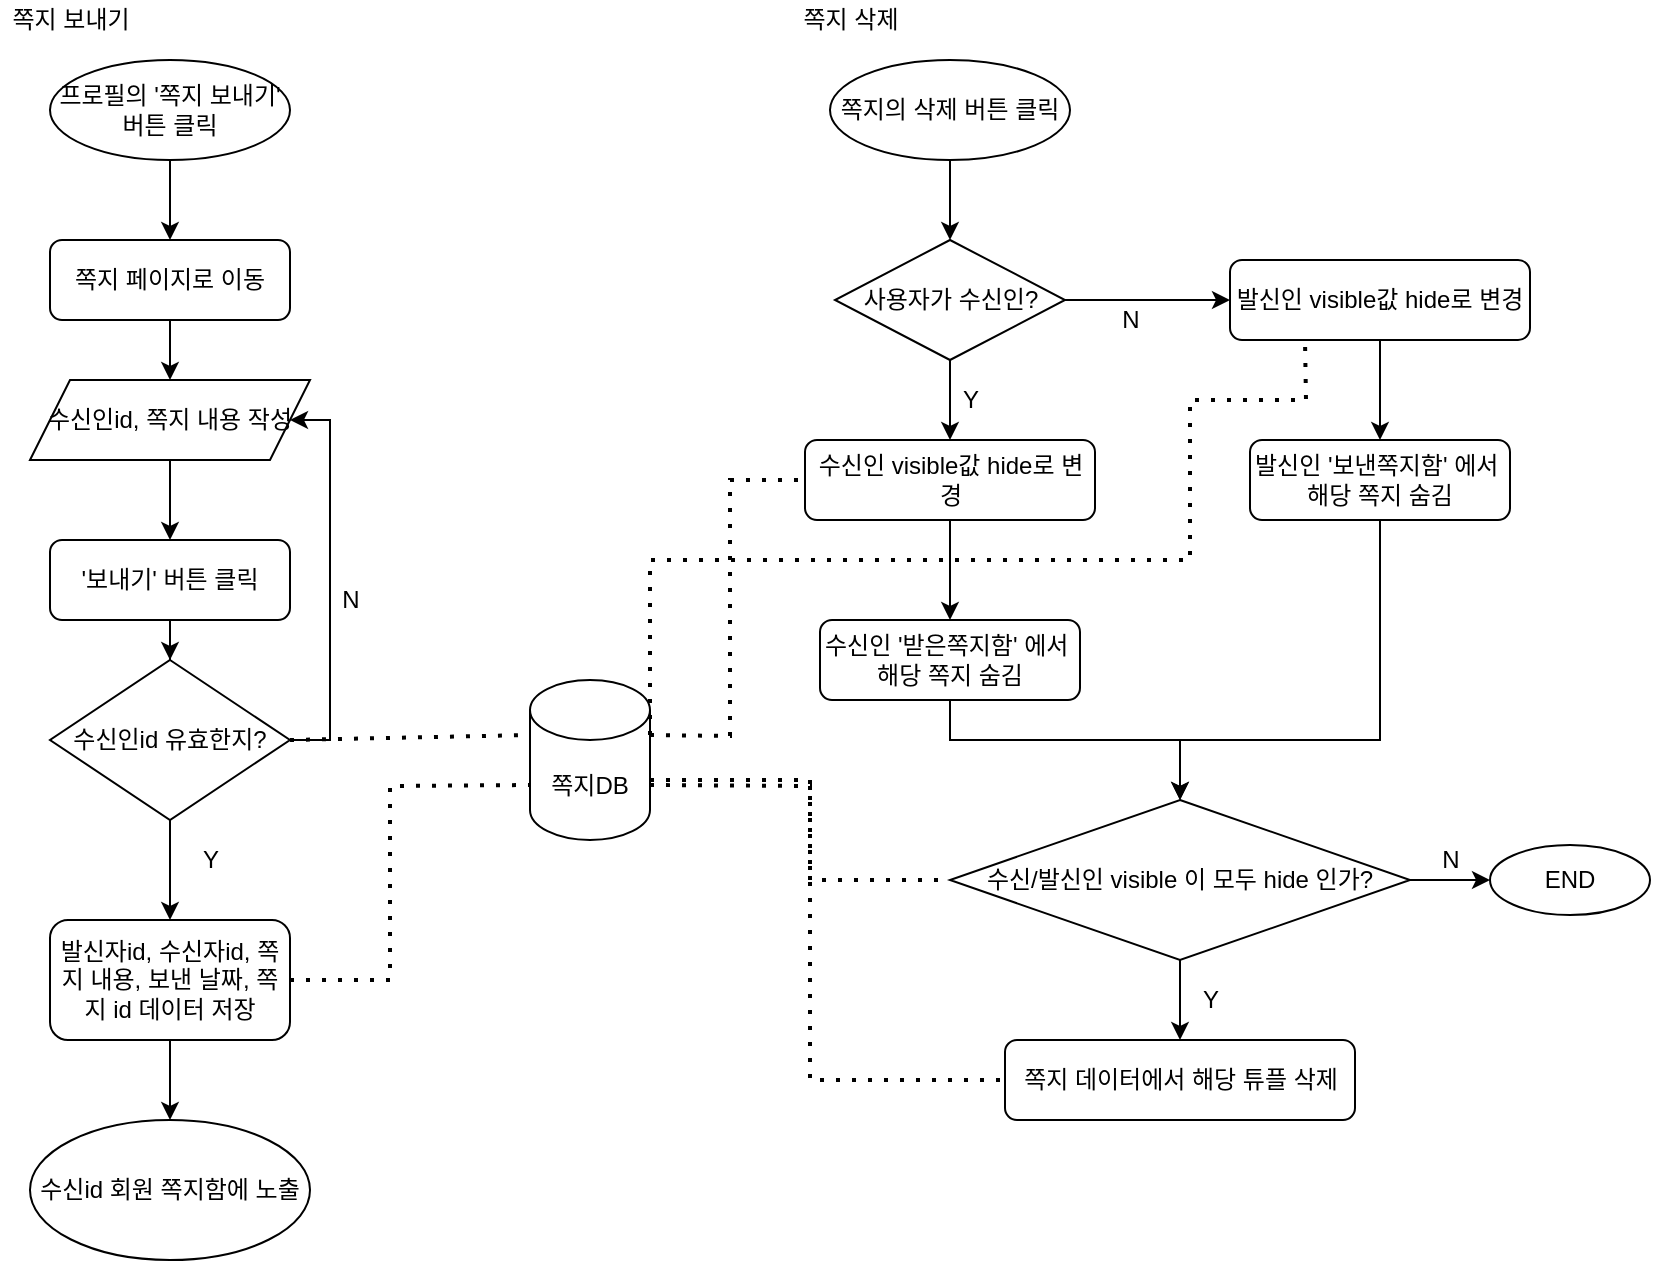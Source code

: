 <mxfile version="17.4.0" type="github">
  <diagram id="C5RBs43oDa-KdzZeNtuy" name="Page-1">
    <mxGraphModel dx="1880" dy="1003" grid="1" gridSize="10" guides="1" tooltips="1" connect="1" arrows="1" fold="1" page="1" pageScale="1" pageWidth="827" pageHeight="1169" math="0" shadow="0">
      <root>
        <mxCell id="WIyWlLk6GJQsqaUBKTNV-0" />
        <mxCell id="WIyWlLk6GJQsqaUBKTNV-1" parent="WIyWlLk6GJQsqaUBKTNV-0" />
        <mxCell id="W3eOEcxpsYYre6jAI6W5-11" style="edgeStyle=orthogonalEdgeStyle;rounded=0;orthogonalLoop=1;jettySize=auto;html=1;exitX=0.5;exitY=1;exitDx=0;exitDy=0;entryX=0.5;entryY=0;entryDx=0;entryDy=0;" parent="WIyWlLk6GJQsqaUBKTNV-1" source="WIyWlLk6GJQsqaUBKTNV-3" target="W3eOEcxpsYYre6jAI6W5-9" edge="1">
          <mxGeometry relative="1" as="geometry" />
        </mxCell>
        <mxCell id="WIyWlLk6GJQsqaUBKTNV-3" value="쪽지 페이지로 이동" style="rounded=1;whiteSpace=wrap;html=1;fontSize=12;glass=0;strokeWidth=1;shadow=0;" parent="WIyWlLk6GJQsqaUBKTNV-1" vertex="1">
          <mxGeometry x="80" y="130" width="120" height="40" as="geometry" />
        </mxCell>
        <mxCell id="W3eOEcxpsYYre6jAI6W5-2" style="edgeStyle=orthogonalEdgeStyle;rounded=0;orthogonalLoop=1;jettySize=auto;html=1;entryX=0.5;entryY=0;entryDx=0;entryDy=0;" parent="WIyWlLk6GJQsqaUBKTNV-1" source="W3eOEcxpsYYre6jAI6W5-0" target="WIyWlLk6GJQsqaUBKTNV-3" edge="1">
          <mxGeometry relative="1" as="geometry" />
        </mxCell>
        <mxCell id="W3eOEcxpsYYre6jAI6W5-0" value="프로필의 &#39;쪽지 보내기&#39; 버튼 클릭" style="ellipse;whiteSpace=wrap;html=1;" parent="WIyWlLk6GJQsqaUBKTNV-1" vertex="1">
          <mxGeometry x="80" y="40" width="120" height="50" as="geometry" />
        </mxCell>
        <mxCell id="W3eOEcxpsYYre6jAI6W5-14" style="edgeStyle=orthogonalEdgeStyle;rounded=0;orthogonalLoop=1;jettySize=auto;html=1;" parent="WIyWlLk6GJQsqaUBKTNV-1" source="W3eOEcxpsYYre6jAI6W5-4" target="W3eOEcxpsYYre6jAI6W5-13" edge="1">
          <mxGeometry relative="1" as="geometry" />
        </mxCell>
        <mxCell id="W3eOEcxpsYYre6jAI6W5-4" value="&#39;보내기&#39; 버튼 클릭" style="rounded=1;whiteSpace=wrap;html=1;" parent="WIyWlLk6GJQsqaUBKTNV-1" vertex="1">
          <mxGeometry x="80" y="280" width="120" height="40" as="geometry" />
        </mxCell>
        <mxCell id="W3eOEcxpsYYre6jAI6W5-20" style="edgeStyle=orthogonalEdgeStyle;rounded=0;orthogonalLoop=1;jettySize=auto;html=1;entryX=0.5;entryY=0;entryDx=0;entryDy=0;" parent="WIyWlLk6GJQsqaUBKTNV-1" source="W3eOEcxpsYYre6jAI6W5-7" target="W3eOEcxpsYYre6jAI6W5-19" edge="1">
          <mxGeometry relative="1" as="geometry" />
        </mxCell>
        <mxCell id="W3eOEcxpsYYre6jAI6W5-7" value="발신자id, 수신자id, 쪽지 내용, 보낸 날짜, 쪽지 id 데이터 저장" style="rounded=1;whiteSpace=wrap;html=1;" parent="WIyWlLk6GJQsqaUBKTNV-1" vertex="1">
          <mxGeometry x="80" y="470" width="120" height="60" as="geometry" />
        </mxCell>
        <mxCell id="W3eOEcxpsYYre6jAI6W5-12" style="edgeStyle=orthogonalEdgeStyle;rounded=0;orthogonalLoop=1;jettySize=auto;html=1;entryX=0.5;entryY=0;entryDx=0;entryDy=0;" parent="WIyWlLk6GJQsqaUBKTNV-1" source="W3eOEcxpsYYre6jAI6W5-9" target="W3eOEcxpsYYre6jAI6W5-4" edge="1">
          <mxGeometry relative="1" as="geometry" />
        </mxCell>
        <mxCell id="W3eOEcxpsYYre6jAI6W5-9" value="수신인id, 쪽지 내용 작성" style="shape=parallelogram;perimeter=parallelogramPerimeter;whiteSpace=wrap;html=1;fixedSize=1;" parent="WIyWlLk6GJQsqaUBKTNV-1" vertex="1">
          <mxGeometry x="70" y="200" width="140" height="40" as="geometry" />
        </mxCell>
        <mxCell id="W3eOEcxpsYYre6jAI6W5-15" style="edgeStyle=orthogonalEdgeStyle;rounded=0;orthogonalLoop=1;jettySize=auto;html=1;entryX=0.5;entryY=0;entryDx=0;entryDy=0;" parent="WIyWlLk6GJQsqaUBKTNV-1" source="W3eOEcxpsYYre6jAI6W5-13" target="W3eOEcxpsYYre6jAI6W5-7" edge="1">
          <mxGeometry relative="1" as="geometry" />
        </mxCell>
        <mxCell id="W3eOEcxpsYYre6jAI6W5-16" style="edgeStyle=orthogonalEdgeStyle;rounded=0;orthogonalLoop=1;jettySize=auto;html=1;exitX=1;exitY=0.5;exitDx=0;exitDy=0;entryX=1;entryY=0.5;entryDx=0;entryDy=0;" parent="WIyWlLk6GJQsqaUBKTNV-1" source="W3eOEcxpsYYre6jAI6W5-13" target="W3eOEcxpsYYre6jAI6W5-9" edge="1">
          <mxGeometry relative="1" as="geometry">
            <Array as="points">
              <mxPoint x="220" y="380" />
              <mxPoint x="220" y="220" />
            </Array>
          </mxGeometry>
        </mxCell>
        <mxCell id="W3eOEcxpsYYre6jAI6W5-13" value="수신인id 유효한지?" style="rhombus;whiteSpace=wrap;html=1;" parent="WIyWlLk6GJQsqaUBKTNV-1" vertex="1">
          <mxGeometry x="80" y="340" width="120" height="80" as="geometry" />
        </mxCell>
        <mxCell id="W3eOEcxpsYYre6jAI6W5-17" value="Y" style="text;html=1;align=center;verticalAlign=middle;resizable=0;points=[];autosize=1;strokeColor=none;fillColor=none;" parent="WIyWlLk6GJQsqaUBKTNV-1" vertex="1">
          <mxGeometry x="150" y="430" width="20" height="20" as="geometry" />
        </mxCell>
        <mxCell id="W3eOEcxpsYYre6jAI6W5-18" value="N" style="text;html=1;align=center;verticalAlign=middle;resizable=0;points=[];autosize=1;strokeColor=none;fillColor=none;" parent="WIyWlLk6GJQsqaUBKTNV-1" vertex="1">
          <mxGeometry x="220" y="300" width="20" height="20" as="geometry" />
        </mxCell>
        <mxCell id="W3eOEcxpsYYre6jAI6W5-19" value="수신id 회원 쪽지함에 노출" style="ellipse;whiteSpace=wrap;html=1;" parent="WIyWlLk6GJQsqaUBKTNV-1" vertex="1">
          <mxGeometry x="70" y="570" width="140" height="70" as="geometry" />
        </mxCell>
        <mxCell id="W3eOEcxpsYYre6jAI6W5-28" style="edgeStyle=orthogonalEdgeStyle;rounded=0;orthogonalLoop=1;jettySize=auto;html=1;entryX=0.5;entryY=0;entryDx=0;entryDy=0;" parent="WIyWlLk6GJQsqaUBKTNV-1" source="W3eOEcxpsYYre6jAI6W5-21" target="W3eOEcxpsYYre6jAI6W5-22" edge="1">
          <mxGeometry relative="1" as="geometry" />
        </mxCell>
        <mxCell id="W3eOEcxpsYYre6jAI6W5-21" value="쪽지의 삭제 버튼 클릭" style="ellipse;whiteSpace=wrap;html=1;" parent="WIyWlLk6GJQsqaUBKTNV-1" vertex="1">
          <mxGeometry x="470" y="40" width="120" height="50" as="geometry" />
        </mxCell>
        <mxCell id="W3eOEcxpsYYre6jAI6W5-29" style="edgeStyle=orthogonalEdgeStyle;rounded=0;orthogonalLoop=1;jettySize=auto;html=1;entryX=0.5;entryY=0;entryDx=0;entryDy=0;" parent="WIyWlLk6GJQsqaUBKTNV-1" source="W3eOEcxpsYYre6jAI6W5-22" target="W3eOEcxpsYYre6jAI6W5-24" edge="1">
          <mxGeometry relative="1" as="geometry" />
        </mxCell>
        <mxCell id="W3eOEcxpsYYre6jAI6W5-30" style="edgeStyle=orthogonalEdgeStyle;rounded=0;orthogonalLoop=1;jettySize=auto;html=1;entryX=0;entryY=0.5;entryDx=0;entryDy=0;" parent="WIyWlLk6GJQsqaUBKTNV-1" source="W3eOEcxpsYYre6jAI6W5-22" target="W3eOEcxpsYYre6jAI6W5-26" edge="1">
          <mxGeometry relative="1" as="geometry" />
        </mxCell>
        <mxCell id="W3eOEcxpsYYre6jAI6W5-22" value="사용자가 수신인?" style="rhombus;whiteSpace=wrap;html=1;" parent="WIyWlLk6GJQsqaUBKTNV-1" vertex="1">
          <mxGeometry x="472.5" y="130" width="115" height="60" as="geometry" />
        </mxCell>
        <mxCell id="W3eOEcxpsYYre6jAI6W5-32" style="edgeStyle=orthogonalEdgeStyle;rounded=0;orthogonalLoop=1;jettySize=auto;html=1;entryX=0.5;entryY=0;entryDx=0;entryDy=0;" parent="WIyWlLk6GJQsqaUBKTNV-1" source="W3eOEcxpsYYre6jAI6W5-24" target="W3eOEcxpsYYre6jAI6W5-25" edge="1">
          <mxGeometry relative="1" as="geometry" />
        </mxCell>
        <mxCell id="W3eOEcxpsYYre6jAI6W5-24" value="수신인 visible값 hide로 변경" style="rounded=1;whiteSpace=wrap;html=1;" parent="WIyWlLk6GJQsqaUBKTNV-1" vertex="1">
          <mxGeometry x="457.5" y="230" width="145" height="40" as="geometry" />
        </mxCell>
        <mxCell id="W3eOEcxpsYYre6jAI6W5-39" style="edgeStyle=orthogonalEdgeStyle;rounded=0;orthogonalLoop=1;jettySize=auto;html=1;entryX=0.5;entryY=0;entryDx=0;entryDy=0;" parent="WIyWlLk6GJQsqaUBKTNV-1" source="W3eOEcxpsYYre6jAI6W5-25" target="W3eOEcxpsYYre6jAI6W5-36" edge="1">
          <mxGeometry relative="1" as="geometry">
            <Array as="points">
              <mxPoint x="530" y="380" />
              <mxPoint x="645" y="380" />
            </Array>
          </mxGeometry>
        </mxCell>
        <mxCell id="W3eOEcxpsYYre6jAI6W5-25" value="수신인 &#39;받은쪽지함&#39; 에서&amp;nbsp; 해당 쪽지 숨김" style="rounded=1;whiteSpace=wrap;html=1;" parent="WIyWlLk6GJQsqaUBKTNV-1" vertex="1">
          <mxGeometry x="465" y="320" width="130" height="40" as="geometry" />
        </mxCell>
        <mxCell id="W3eOEcxpsYYre6jAI6W5-31" style="edgeStyle=orthogonalEdgeStyle;rounded=0;orthogonalLoop=1;jettySize=auto;html=1;entryX=0.5;entryY=0;entryDx=0;entryDy=0;" parent="WIyWlLk6GJQsqaUBKTNV-1" source="W3eOEcxpsYYre6jAI6W5-26" target="W3eOEcxpsYYre6jAI6W5-27" edge="1">
          <mxGeometry relative="1" as="geometry" />
        </mxCell>
        <mxCell id="W3eOEcxpsYYre6jAI6W5-26" value="발신인 visible값 hide로 변경" style="rounded=1;whiteSpace=wrap;html=1;" parent="WIyWlLk6GJQsqaUBKTNV-1" vertex="1">
          <mxGeometry x="670" y="140" width="150" height="40" as="geometry" />
        </mxCell>
        <mxCell id="W3eOEcxpsYYre6jAI6W5-40" style="edgeStyle=orthogonalEdgeStyle;rounded=0;orthogonalLoop=1;jettySize=auto;html=1;entryX=0.5;entryY=0;entryDx=0;entryDy=0;" parent="WIyWlLk6GJQsqaUBKTNV-1" source="W3eOEcxpsYYre6jAI6W5-27" target="W3eOEcxpsYYre6jAI6W5-36" edge="1">
          <mxGeometry relative="1" as="geometry">
            <mxPoint x="640" y="390" as="targetPoint" />
            <Array as="points">
              <mxPoint x="745" y="380" />
              <mxPoint x="645" y="380" />
            </Array>
          </mxGeometry>
        </mxCell>
        <mxCell id="W3eOEcxpsYYre6jAI6W5-27" value="발신인 &#39;보낸쪽지함&#39; 에서&amp;nbsp; 해당 쪽지 숨김" style="rounded=1;whiteSpace=wrap;html=1;" parent="WIyWlLk6GJQsqaUBKTNV-1" vertex="1">
          <mxGeometry x="680" y="230" width="130" height="40" as="geometry" />
        </mxCell>
        <mxCell id="W3eOEcxpsYYre6jAI6W5-33" value="Y" style="text;html=1;align=center;verticalAlign=middle;resizable=0;points=[];autosize=1;strokeColor=none;fillColor=none;" parent="WIyWlLk6GJQsqaUBKTNV-1" vertex="1">
          <mxGeometry x="530" y="200" width="20" height="20" as="geometry" />
        </mxCell>
        <mxCell id="W3eOEcxpsYYre6jAI6W5-34" value="N" style="text;html=1;align=center;verticalAlign=middle;resizable=0;points=[];autosize=1;strokeColor=none;fillColor=none;" parent="WIyWlLk6GJQsqaUBKTNV-1" vertex="1">
          <mxGeometry x="610" y="160" width="20" height="20" as="geometry" />
        </mxCell>
        <mxCell id="W3eOEcxpsYYre6jAI6W5-37" style="edgeStyle=orthogonalEdgeStyle;rounded=0;orthogonalLoop=1;jettySize=auto;html=1;entryX=0.5;entryY=0;entryDx=0;entryDy=0;" parent="WIyWlLk6GJQsqaUBKTNV-1" source="W3eOEcxpsYYre6jAI6W5-36" target="W3eOEcxpsYYre6jAI6W5-38" edge="1">
          <mxGeometry relative="1" as="geometry">
            <mxPoint x="635" y="520" as="targetPoint" />
          </mxGeometry>
        </mxCell>
        <mxCell id="W3eOEcxpsYYre6jAI6W5-44" style="edgeStyle=orthogonalEdgeStyle;rounded=0;orthogonalLoop=1;jettySize=auto;html=1;" parent="WIyWlLk6GJQsqaUBKTNV-1" source="W3eOEcxpsYYre6jAI6W5-36" target="W3eOEcxpsYYre6jAI6W5-43" edge="1">
          <mxGeometry relative="1" as="geometry" />
        </mxCell>
        <mxCell id="W3eOEcxpsYYre6jAI6W5-36" value="수신/발신인 visible 이 모두 hide 인가?" style="rhombus;whiteSpace=wrap;html=1;" parent="WIyWlLk6GJQsqaUBKTNV-1" vertex="1">
          <mxGeometry x="530" y="410" width="230" height="80" as="geometry" />
        </mxCell>
        <mxCell id="W3eOEcxpsYYre6jAI6W5-38" value="쪽지 데이터에서 해당 튜플 삭제" style="rounded=1;whiteSpace=wrap;html=1;" parent="WIyWlLk6GJQsqaUBKTNV-1" vertex="1">
          <mxGeometry x="557.5" y="530" width="175" height="40" as="geometry" />
        </mxCell>
        <mxCell id="W3eOEcxpsYYre6jAI6W5-43" value="END" style="ellipse;whiteSpace=wrap;html=1;" parent="WIyWlLk6GJQsqaUBKTNV-1" vertex="1">
          <mxGeometry x="800" y="432.5" width="80" height="35" as="geometry" />
        </mxCell>
        <mxCell id="W3eOEcxpsYYre6jAI6W5-45" value="N" style="text;html=1;align=center;verticalAlign=middle;resizable=0;points=[];autosize=1;strokeColor=none;fillColor=none;" parent="WIyWlLk6GJQsqaUBKTNV-1" vertex="1">
          <mxGeometry x="770" y="430" width="20" height="20" as="geometry" />
        </mxCell>
        <mxCell id="W3eOEcxpsYYre6jAI6W5-46" value="Y" style="text;html=1;align=center;verticalAlign=middle;resizable=0;points=[];autosize=1;strokeColor=none;fillColor=none;" parent="WIyWlLk6GJQsqaUBKTNV-1" vertex="1">
          <mxGeometry x="650" y="500" width="20" height="20" as="geometry" />
        </mxCell>
        <mxCell id="W3eOEcxpsYYre6jAI6W5-47" value="쪽지DB" style="shape=cylinder3;whiteSpace=wrap;html=1;boundedLbl=1;backgroundOutline=1;size=15;" parent="WIyWlLk6GJQsqaUBKTNV-1" vertex="1">
          <mxGeometry x="320" y="350" width="60" height="80" as="geometry" />
        </mxCell>
        <mxCell id="W3eOEcxpsYYre6jAI6W5-48" value="" style="endArrow=none;dashed=1;html=1;dashPattern=1 3;strokeWidth=2;rounded=0;exitX=1;exitY=0.5;exitDx=0;exitDy=0;entryX=0;entryY=0;entryDx=0;entryDy=52.5;entryPerimeter=0;" parent="WIyWlLk6GJQsqaUBKTNV-1" source="W3eOEcxpsYYre6jAI6W5-7" target="W3eOEcxpsYYre6jAI6W5-47" edge="1">
          <mxGeometry width="50" height="50" relative="1" as="geometry">
            <mxPoint x="300" y="510" as="sourcePoint" />
            <mxPoint x="350" y="460" as="targetPoint" />
            <Array as="points">
              <mxPoint x="250" y="500" />
              <mxPoint x="250" y="403" />
            </Array>
          </mxGeometry>
        </mxCell>
        <mxCell id="W3eOEcxpsYYre6jAI6W5-49" value="" style="endArrow=none;dashed=1;html=1;dashPattern=1 3;strokeWidth=2;rounded=0;entryX=0;entryY=0;entryDx=0;entryDy=27.5;entryPerimeter=0;exitX=1;exitY=0.5;exitDx=0;exitDy=0;" parent="WIyWlLk6GJQsqaUBKTNV-1" source="W3eOEcxpsYYre6jAI6W5-13" target="W3eOEcxpsYYre6jAI6W5-47" edge="1">
          <mxGeometry width="50" height="50" relative="1" as="geometry">
            <mxPoint x="300" y="510" as="sourcePoint" />
            <mxPoint x="350" y="460" as="targetPoint" />
          </mxGeometry>
        </mxCell>
        <mxCell id="W3eOEcxpsYYre6jAI6W5-50" value="" style="endArrow=none;dashed=1;html=1;dashPattern=1 3;strokeWidth=2;rounded=0;exitX=1;exitY=0;exitDx=0;exitDy=27.5;exitPerimeter=0;entryX=0;entryY=0.5;entryDx=0;entryDy=0;" parent="WIyWlLk6GJQsqaUBKTNV-1" source="W3eOEcxpsYYre6jAI6W5-47" target="W3eOEcxpsYYre6jAI6W5-24" edge="1">
          <mxGeometry width="50" height="50" relative="1" as="geometry">
            <mxPoint x="380" y="320" as="sourcePoint" />
            <mxPoint x="430" y="270" as="targetPoint" />
            <Array as="points">
              <mxPoint x="420" y="378" />
              <mxPoint x="420" y="250" />
            </Array>
          </mxGeometry>
        </mxCell>
        <mxCell id="W3eOEcxpsYYre6jAI6W5-51" value="" style="endArrow=none;dashed=1;html=1;dashPattern=1 3;strokeWidth=2;rounded=0;exitX=1;exitY=0;exitDx=0;exitDy=52.5;exitPerimeter=0;entryX=0;entryY=0.5;entryDx=0;entryDy=0;" parent="WIyWlLk6GJQsqaUBKTNV-1" source="W3eOEcxpsYYre6jAI6W5-47" target="W3eOEcxpsYYre6jAI6W5-38" edge="1">
          <mxGeometry width="50" height="50" relative="1" as="geometry">
            <mxPoint x="550" y="510" as="sourcePoint" />
            <mxPoint x="600" y="460" as="targetPoint" />
            <Array as="points">
              <mxPoint x="460" y="403" />
              <mxPoint x="460" y="550" />
            </Array>
          </mxGeometry>
        </mxCell>
        <mxCell id="W3eOEcxpsYYre6jAI6W5-52" value="" style="endArrow=none;dashed=1;html=1;dashPattern=1 3;strokeWidth=2;rounded=0;exitX=1;exitY=0;exitDx=0;exitDy=27.5;exitPerimeter=0;entryX=0.25;entryY=1;entryDx=0;entryDy=0;" parent="WIyWlLk6GJQsqaUBKTNV-1" source="W3eOEcxpsYYre6jAI6W5-47" target="W3eOEcxpsYYre6jAI6W5-26" edge="1">
          <mxGeometry width="50" height="50" relative="1" as="geometry">
            <mxPoint x="550" y="510" as="sourcePoint" />
            <mxPoint x="600" y="460" as="targetPoint" />
            <Array as="points">
              <mxPoint x="380" y="290" />
              <mxPoint x="650" y="290" />
              <mxPoint x="650" y="210" />
              <mxPoint x="708" y="210" />
            </Array>
          </mxGeometry>
        </mxCell>
        <mxCell id="W3eOEcxpsYYre6jAI6W5-53" value="" style="endArrow=none;dashed=1;html=1;dashPattern=1 3;strokeWidth=2;rounded=0;entryX=0;entryY=0.5;entryDx=0;entryDy=0;" parent="WIyWlLk6GJQsqaUBKTNV-1" target="W3eOEcxpsYYre6jAI6W5-36" edge="1">
          <mxGeometry width="50" height="50" relative="1" as="geometry">
            <mxPoint x="380" y="400" as="sourcePoint" />
            <mxPoint x="600" y="460" as="targetPoint" />
            <Array as="points">
              <mxPoint x="460" y="400" />
              <mxPoint x="460" y="450" />
            </Array>
          </mxGeometry>
        </mxCell>
        <mxCell id="TBgKb8Emmg8GooOAw9XH-0" value="쪽지 보내기" style="text;html=1;align=center;verticalAlign=middle;resizable=0;points=[];autosize=1;strokeColor=none;fillColor=none;" vertex="1" parent="WIyWlLk6GJQsqaUBKTNV-1">
          <mxGeometry x="55" y="10" width="70" height="20" as="geometry" />
        </mxCell>
        <mxCell id="TBgKb8Emmg8GooOAw9XH-1" value="쪽지 삭제" style="text;html=1;align=center;verticalAlign=middle;resizable=0;points=[];autosize=1;strokeColor=none;fillColor=none;" vertex="1" parent="WIyWlLk6GJQsqaUBKTNV-1">
          <mxGeometry x="450" y="10" width="60" height="20" as="geometry" />
        </mxCell>
      </root>
    </mxGraphModel>
  </diagram>
</mxfile>
